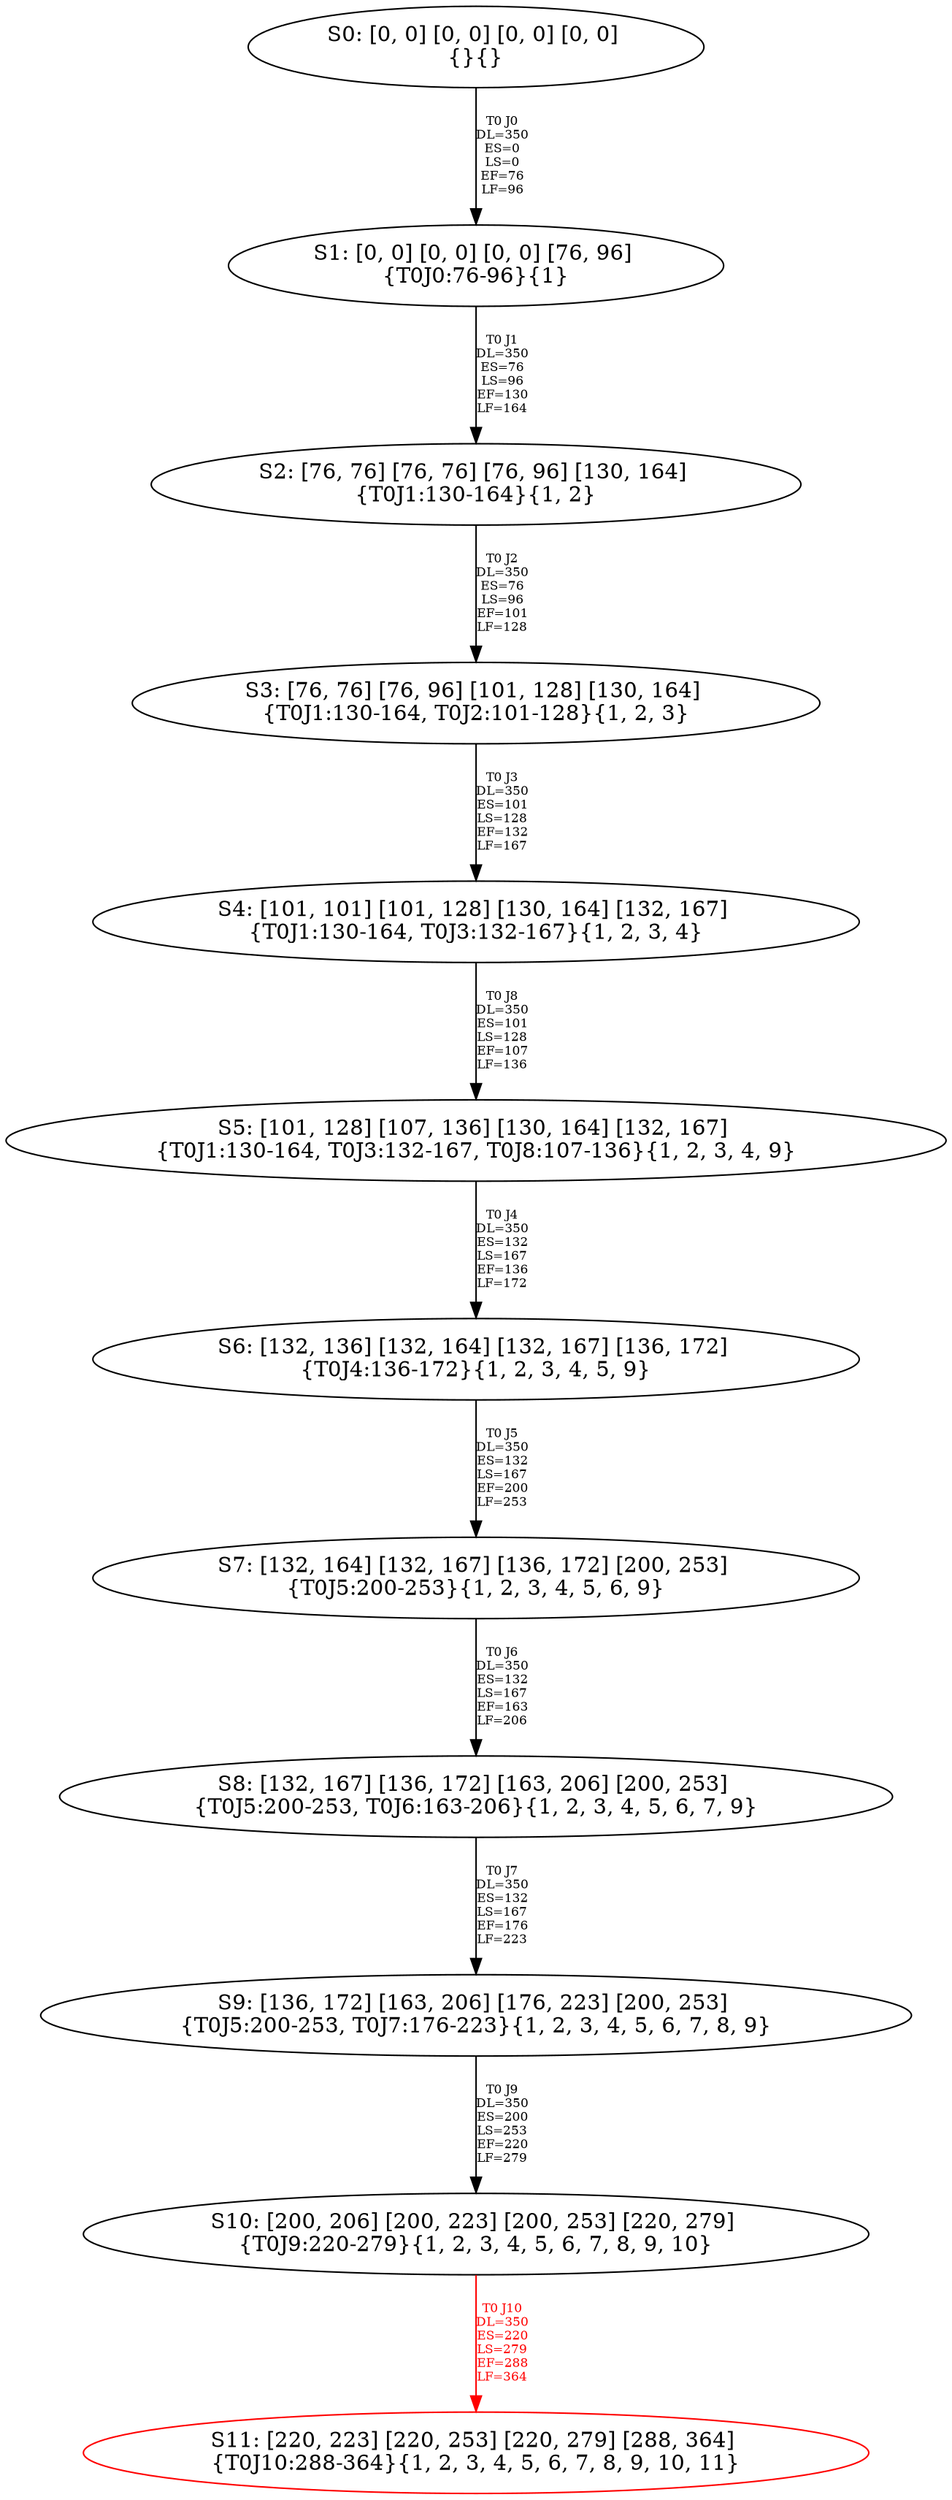 digraph {
	S0[label="S0: [0, 0] [0, 0] [0, 0] [0, 0] \n{}{}"];
	S1[label="S1: [0, 0] [0, 0] [0, 0] [76, 96] \n{T0J0:76-96}{1}"];
	S2[label="S2: [76, 76] [76, 76] [76, 96] [130, 164] \n{T0J1:130-164}{1, 2}"];
	S3[label="S3: [76, 76] [76, 96] [101, 128] [130, 164] \n{T0J1:130-164, T0J2:101-128}{1, 2, 3}"];
	S4[label="S4: [101, 101] [101, 128] [130, 164] [132, 167] \n{T0J1:130-164, T0J3:132-167}{1, 2, 3, 4}"];
	S5[label="S5: [101, 128] [107, 136] [130, 164] [132, 167] \n{T0J1:130-164, T0J3:132-167, T0J8:107-136}{1, 2, 3, 4, 9}"];
	S6[label="S6: [132, 136] [132, 164] [132, 167] [136, 172] \n{T0J4:136-172}{1, 2, 3, 4, 5, 9}"];
	S7[label="S7: [132, 164] [132, 167] [136, 172] [200, 253] \n{T0J5:200-253}{1, 2, 3, 4, 5, 6, 9}"];
	S8[label="S8: [132, 167] [136, 172] [163, 206] [200, 253] \n{T0J5:200-253, T0J6:163-206}{1, 2, 3, 4, 5, 6, 7, 9}"];
	S9[label="S9: [136, 172] [163, 206] [176, 223] [200, 253] \n{T0J5:200-253, T0J7:176-223}{1, 2, 3, 4, 5, 6, 7, 8, 9}"];
	S10[label="S10: [200, 206] [200, 223] [200, 253] [220, 279] \n{T0J9:220-279}{1, 2, 3, 4, 5, 6, 7, 8, 9, 10}"];
	S11[label="S11: [220, 223] [220, 253] [220, 279] [288, 364] \n{T0J10:288-364}{1, 2, 3, 4, 5, 6, 7, 8, 9, 10, 11}"];
	S0 -> S1[label="T0 J0\nDL=350\nES=0\nLS=0\nEF=76\nLF=96",fontsize=8];
	S1 -> S2[label="T0 J1\nDL=350\nES=76\nLS=96\nEF=130\nLF=164",fontsize=8];
	S2 -> S3[label="T0 J2\nDL=350\nES=76\nLS=96\nEF=101\nLF=128",fontsize=8];
	S3 -> S4[label="T0 J3\nDL=350\nES=101\nLS=128\nEF=132\nLF=167",fontsize=8];
	S4 -> S5[label="T0 J8\nDL=350\nES=101\nLS=128\nEF=107\nLF=136",fontsize=8];
	S5 -> S6[label="T0 J4\nDL=350\nES=132\nLS=167\nEF=136\nLF=172",fontsize=8];
	S6 -> S7[label="T0 J5\nDL=350\nES=132\nLS=167\nEF=200\nLF=253",fontsize=8];
	S7 -> S8[label="T0 J6\nDL=350\nES=132\nLS=167\nEF=163\nLF=206",fontsize=8];
	S8 -> S9[label="T0 J7\nDL=350\nES=132\nLS=167\nEF=176\nLF=223",fontsize=8];
	S9 -> S10[label="T0 J9\nDL=350\nES=200\nLS=253\nEF=220\nLF=279",fontsize=8];
	S10 -> S11[label="T0 J10\nDL=350\nES=220\nLS=279\nEF=288\nLF=364",color=Red,fontcolor=Red,fontsize=8];
S11[color=Red];
}
